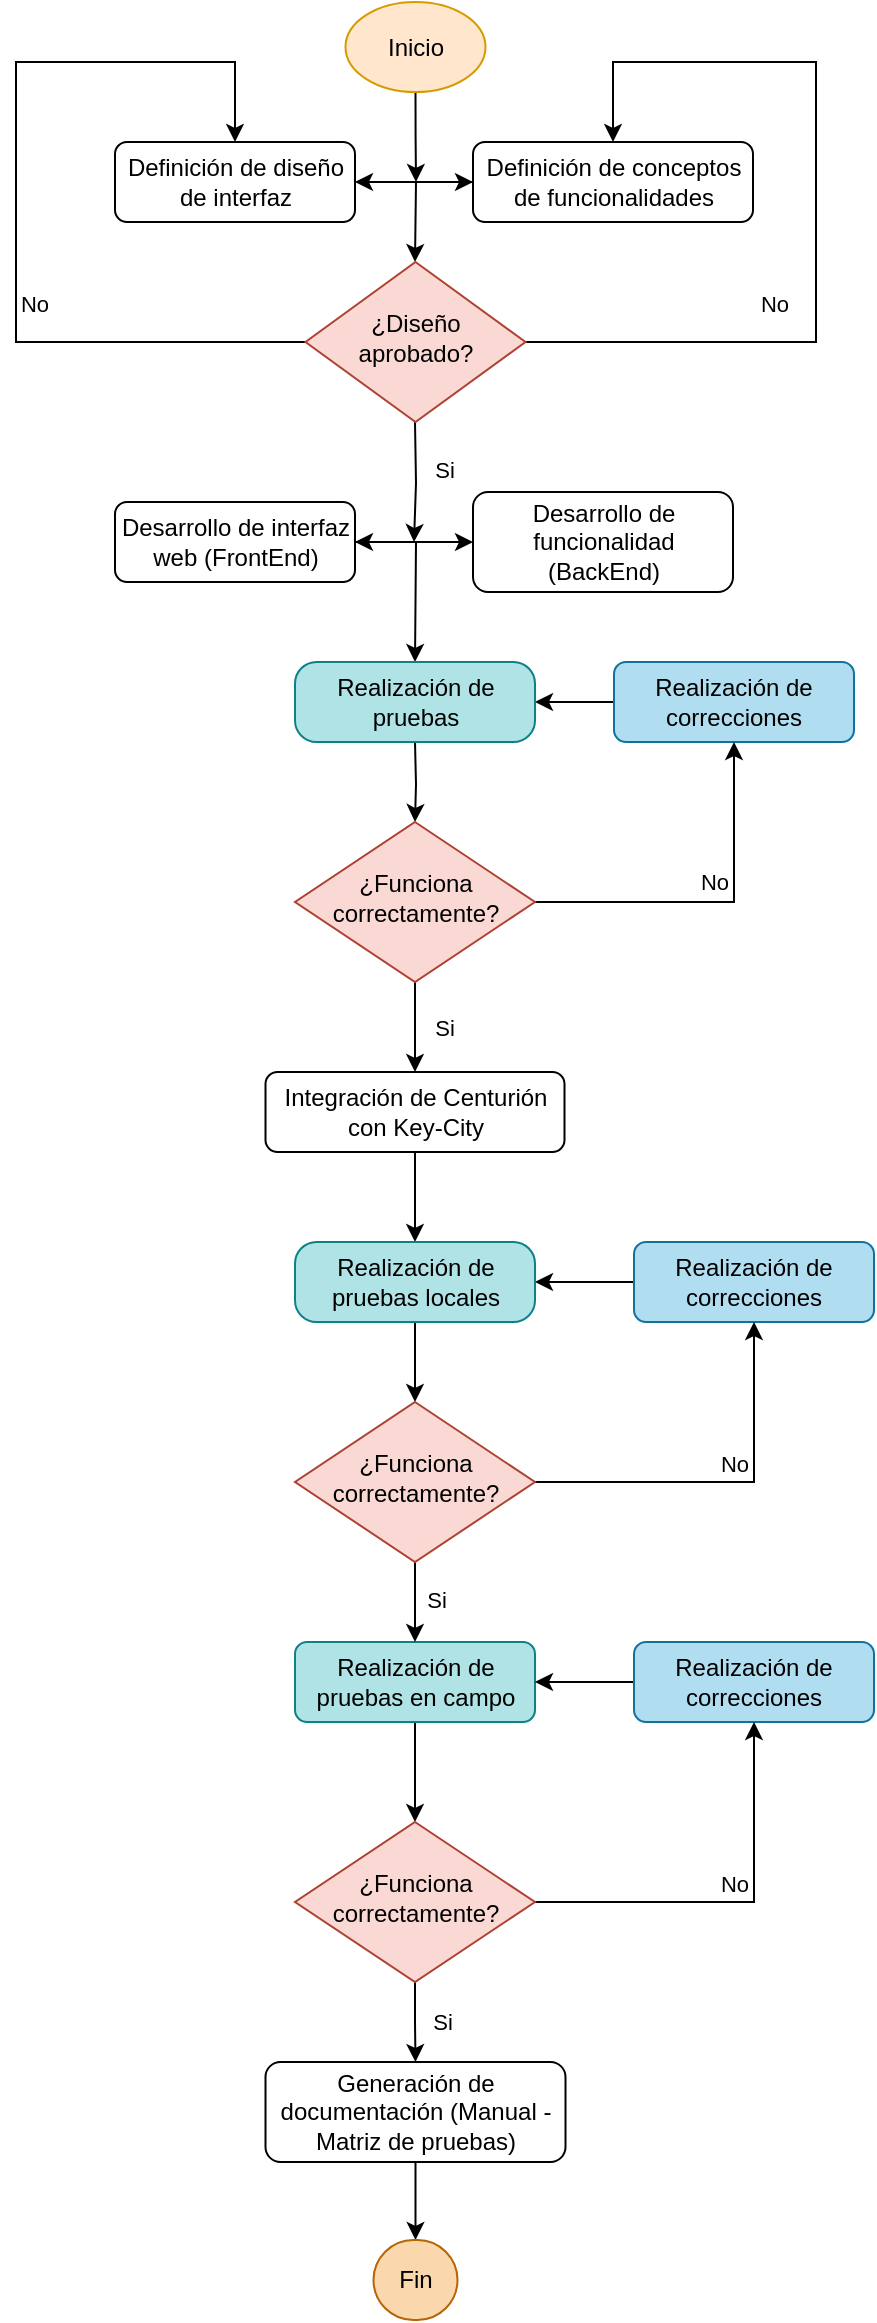 <mxfile version="24.7.17">
  <diagram id="C5RBs43oDa-KdzZeNtuy" name="Page-1">
    <mxGraphModel dx="1050" dy="621" grid="1" gridSize="10" guides="1" tooltips="1" connect="1" arrows="1" fold="1" page="1" pageScale="1" pageWidth="827" pageHeight="1169" math="0" shadow="0">
      <root>
        <mxCell id="WIyWlLk6GJQsqaUBKTNV-0" />
        <mxCell id="WIyWlLk6GJQsqaUBKTNV-1" parent="WIyWlLk6GJQsqaUBKTNV-0" />
        <mxCell id="WIyWlLk6GJQsqaUBKTNV-3" value="Definición de diseño de interfaz" style="rounded=1;whiteSpace=wrap;html=1;fontSize=12;glass=0;strokeWidth=1;shadow=0;" parent="WIyWlLk6GJQsqaUBKTNV-1" vertex="1">
          <mxGeometry x="250.5" y="80" width="120" height="40" as="geometry" />
        </mxCell>
        <mxCell id="fvkWFwUEKV70xZzhZMOs-18" style="edgeStyle=orthogonalEdgeStyle;rounded=0;orthogonalLoop=1;jettySize=auto;html=1;exitX=1;exitY=0.5;exitDx=0;exitDy=0;entryX=0.5;entryY=0;entryDx=0;entryDy=0;" edge="1" parent="WIyWlLk6GJQsqaUBKTNV-1" target="fvkWFwUEKV70xZzhZMOs-0">
          <mxGeometry relative="1" as="geometry">
            <mxPoint x="500" y="40" as="targetPoint" />
            <mxPoint x="450.5" y="180" as="sourcePoint" />
            <Array as="points">
              <mxPoint x="601" y="180" />
              <mxPoint x="601" y="40" />
              <mxPoint x="500" y="40" />
            </Array>
          </mxGeometry>
        </mxCell>
        <mxCell id="fvkWFwUEKV70xZzhZMOs-22" value="No" style="edgeLabel;html=1;align=center;verticalAlign=middle;resizable=0;points=[];" vertex="1" connectable="0" parent="fvkWFwUEKV70xZzhZMOs-18">
          <mxGeometry x="-0.004" y="2" relative="1" as="geometry">
            <mxPoint x="-19" y="45" as="offset" />
          </mxGeometry>
        </mxCell>
        <mxCell id="fvkWFwUEKV70xZzhZMOs-20" style="edgeStyle=orthogonalEdgeStyle;rounded=0;orthogonalLoop=1;jettySize=auto;html=1;exitX=0;exitY=0.5;exitDx=0;exitDy=0;entryX=0.5;entryY=0;entryDx=0;entryDy=0;" edge="1" parent="WIyWlLk6GJQsqaUBKTNV-1" target="WIyWlLk6GJQsqaUBKTNV-3">
          <mxGeometry relative="1" as="geometry">
            <mxPoint x="320" y="40" as="targetPoint" />
            <mxPoint x="350.5" y="180" as="sourcePoint" />
            <Array as="points">
              <mxPoint x="201" y="180" />
              <mxPoint x="201" y="40" />
              <mxPoint x="311" y="40" />
            </Array>
          </mxGeometry>
        </mxCell>
        <mxCell id="fvkWFwUEKV70xZzhZMOs-21" value="No" style="edgeLabel;html=1;align=center;verticalAlign=middle;resizable=0;points=[];" vertex="1" connectable="0" parent="fvkWFwUEKV70xZzhZMOs-20">
          <mxGeometry x="-0.015" y="2" relative="1" as="geometry">
            <mxPoint x="11" y="47" as="offset" />
          </mxGeometry>
        </mxCell>
        <mxCell id="fvkWFwUEKV70xZzhZMOs-27" style="edgeStyle=orthogonalEdgeStyle;rounded=0;orthogonalLoop=1;jettySize=auto;html=1;exitX=0.5;exitY=1;exitDx=0;exitDy=0;" edge="1" parent="WIyWlLk6GJQsqaUBKTNV-1">
          <mxGeometry relative="1" as="geometry">
            <mxPoint x="400" y="280" as="targetPoint" />
            <mxPoint x="400.5" y="220" as="sourcePoint" />
          </mxGeometry>
        </mxCell>
        <mxCell id="fvkWFwUEKV70xZzhZMOs-28" value="Si" style="edgeLabel;html=1;align=center;verticalAlign=middle;resizable=0;points=[];" vertex="1" connectable="0" parent="fvkWFwUEKV70xZzhZMOs-27">
          <mxGeometry x="-0.22" y="1" relative="1" as="geometry">
            <mxPoint x="13" as="offset" />
          </mxGeometry>
        </mxCell>
        <mxCell id="fvkWFwUEKV70xZzhZMOs-29" style="edgeStyle=orthogonalEdgeStyle;rounded=0;orthogonalLoop=1;jettySize=auto;html=1;exitX=1;exitY=0.5;exitDx=0;exitDy=0;entryX=0.5;entryY=0;entryDx=0;entryDy=0;" edge="1" parent="WIyWlLk6GJQsqaUBKTNV-1" source="WIyWlLk6GJQsqaUBKTNV-7">
          <mxGeometry relative="1" as="geometry">
            <mxPoint x="400.5" y="340" as="targetPoint" />
          </mxGeometry>
        </mxCell>
        <mxCell id="WIyWlLk6GJQsqaUBKTNV-7" value="Desarrollo de interfaz web (FrontEnd)" style="rounded=1;whiteSpace=wrap;html=1;fontSize=12;glass=0;strokeWidth=1;shadow=0;" parent="WIyWlLk6GJQsqaUBKTNV-1" vertex="1">
          <mxGeometry x="250.5" y="260" width="120" height="40" as="geometry" />
        </mxCell>
        <mxCell id="fvkWFwUEKV70xZzhZMOs-42" style="edgeStyle=orthogonalEdgeStyle;rounded=0;orthogonalLoop=1;jettySize=auto;html=1;exitX=0.5;exitY=1;exitDx=0;exitDy=0;entryX=0.5;entryY=0;entryDx=0;entryDy=0;" edge="1" parent="WIyWlLk6GJQsqaUBKTNV-1" source="WIyWlLk6GJQsqaUBKTNV-11" target="fvkWFwUEKV70xZzhZMOs-37">
          <mxGeometry relative="1" as="geometry" />
        </mxCell>
        <mxCell id="WIyWlLk6GJQsqaUBKTNV-11" value="Integración de Centurión con Key-City" style="rounded=1;whiteSpace=wrap;html=1;fontSize=12;glass=0;strokeWidth=1;shadow=0;" parent="WIyWlLk6GJQsqaUBKTNV-1" vertex="1">
          <mxGeometry x="325.75" y="545" width="149.5" height="40" as="geometry" />
        </mxCell>
        <mxCell id="WIyWlLk6GJQsqaUBKTNV-12" value="Desarrollo de funcionalidad (BackEnd)" style="rounded=1;whiteSpace=wrap;html=1;fontSize=12;glass=0;strokeWidth=1;shadow=0;" parent="WIyWlLk6GJQsqaUBKTNV-1" vertex="1">
          <mxGeometry x="429.5" y="255" width="130" height="50" as="geometry" />
        </mxCell>
        <mxCell id="fvkWFwUEKV70xZzhZMOs-11" style="edgeStyle=orthogonalEdgeStyle;rounded=0;orthogonalLoop=1;jettySize=auto;html=1;exitX=0;exitY=0.5;exitDx=0;exitDy=0;entryX=0.5;entryY=0;entryDx=0;entryDy=0;" edge="1" parent="WIyWlLk6GJQsqaUBKTNV-1" source="fvkWFwUEKV70xZzhZMOs-0">
          <mxGeometry relative="1" as="geometry">
            <mxPoint x="400.5" y="140" as="targetPoint" />
          </mxGeometry>
        </mxCell>
        <mxCell id="fvkWFwUEKV70xZzhZMOs-0" value="Definición de conceptos de funcionalidades" style="rounded=1;whiteSpace=wrap;html=1;fontSize=12;glass=0;strokeWidth=1;shadow=0;" vertex="1" parent="WIyWlLk6GJQsqaUBKTNV-1">
          <mxGeometry x="429.5" y="80" width="140" height="40" as="geometry" />
        </mxCell>
        <mxCell id="fvkWFwUEKV70xZzhZMOs-2" value="" style="endArrow=classic;startArrow=classic;html=1;rounded=0;entryX=0;entryY=0.5;entryDx=0;entryDy=0;exitX=1;exitY=0.5;exitDx=0;exitDy=0;" edge="1" parent="WIyWlLk6GJQsqaUBKTNV-1" source="WIyWlLk6GJQsqaUBKTNV-3" target="fvkWFwUEKV70xZzhZMOs-0">
          <mxGeometry width="50" height="50" relative="1" as="geometry">
            <mxPoint x="379.5" y="100" as="sourcePoint" />
            <mxPoint x="429.5" y="50" as="targetPoint" />
            <Array as="points" />
          </mxGeometry>
        </mxCell>
        <mxCell id="fvkWFwUEKV70xZzhZMOs-31" style="edgeStyle=orthogonalEdgeStyle;rounded=0;orthogonalLoop=1;jettySize=auto;html=1;exitX=0.5;exitY=1;exitDx=0;exitDy=0;entryX=0.5;entryY=0;entryDx=0;entryDy=0;" edge="1" parent="WIyWlLk6GJQsqaUBKTNV-1" target="fvkWFwUEKV70xZzhZMOs-30">
          <mxGeometry relative="1" as="geometry">
            <mxPoint x="400.5" y="380" as="sourcePoint" />
          </mxGeometry>
        </mxCell>
        <mxCell id="fvkWFwUEKV70xZzhZMOs-33" style="edgeStyle=orthogonalEdgeStyle;rounded=0;orthogonalLoop=1;jettySize=auto;html=1;exitX=0;exitY=0.5;exitDx=0;exitDy=0;entryX=1;entryY=0.5;entryDx=0;entryDy=0;" edge="1" parent="WIyWlLk6GJQsqaUBKTNV-1" source="fvkWFwUEKV70xZzhZMOs-4">
          <mxGeometry relative="1" as="geometry">
            <mxPoint x="460.5" y="360" as="targetPoint" />
          </mxGeometry>
        </mxCell>
        <mxCell id="fvkWFwUEKV70xZzhZMOs-4" value="Realización de correcciones" style="rounded=1;whiteSpace=wrap;html=1;fontSize=12;glass=0;strokeWidth=1;shadow=0;fillColor=#b1ddf0;strokeColor=#10739e;" vertex="1" parent="WIyWlLk6GJQsqaUBKTNV-1">
          <mxGeometry x="500" y="340" width="120" height="40" as="geometry" />
        </mxCell>
        <mxCell id="fvkWFwUEKV70xZzhZMOs-49" style="edgeStyle=orthogonalEdgeStyle;rounded=0;orthogonalLoop=1;jettySize=auto;html=1;exitX=0.5;exitY=1;exitDx=0;exitDy=0;entryX=0.5;entryY=0;entryDx=0;entryDy=0;" edge="1" parent="WIyWlLk6GJQsqaUBKTNV-1" source="fvkWFwUEKV70xZzhZMOs-5" target="fvkWFwUEKV70xZzhZMOs-48">
          <mxGeometry relative="1" as="geometry" />
        </mxCell>
        <mxCell id="fvkWFwUEKV70xZzhZMOs-5" value="Realización de pruebas en campo" style="rounded=1;whiteSpace=wrap;html=1;fontSize=12;glass=0;strokeWidth=1;shadow=0;fillColor=#b0e3e6;strokeColor=#0e8088;" vertex="1" parent="WIyWlLk6GJQsqaUBKTNV-1">
          <mxGeometry x="340.5" y="830" width="120" height="40" as="geometry" />
        </mxCell>
        <mxCell id="fvkWFwUEKV70xZzhZMOs-59" style="edgeStyle=orthogonalEdgeStyle;rounded=0;orthogonalLoop=1;jettySize=auto;html=1;exitX=0.5;exitY=1;exitDx=0;exitDy=0;entryX=0.5;entryY=0;entryDx=0;entryDy=0;" edge="1" parent="WIyWlLk6GJQsqaUBKTNV-1" source="fvkWFwUEKV70xZzhZMOs-6" target="fvkWFwUEKV70xZzhZMOs-58">
          <mxGeometry relative="1" as="geometry" />
        </mxCell>
        <mxCell id="fvkWFwUEKV70xZzhZMOs-6" value="Generación de documentación (Manual - Matriz de pruebas)" style="rounded=1;whiteSpace=wrap;html=1;fontSize=12;glass=0;strokeWidth=1;shadow=0;" vertex="1" parent="WIyWlLk6GJQsqaUBKTNV-1">
          <mxGeometry x="325.75" y="1040" width="150" height="50" as="geometry" />
        </mxCell>
        <mxCell id="fvkWFwUEKV70xZzhZMOs-7" value="Realización de pruebas" style="rounded=1;whiteSpace=wrap;html=1;fontSize=12;glass=0;strokeWidth=1;shadow=0;fillColor=#b0e3e6;strokeColor=#0e8088;arcSize=27;" vertex="1" parent="WIyWlLk6GJQsqaUBKTNV-1">
          <mxGeometry x="340.5" y="340" width="120" height="40" as="geometry" />
        </mxCell>
        <mxCell id="fvkWFwUEKV70xZzhZMOs-45" style="edgeStyle=orthogonalEdgeStyle;rounded=0;orthogonalLoop=1;jettySize=auto;html=1;exitX=0;exitY=0.5;exitDx=0;exitDy=0;entryX=1;entryY=0.5;entryDx=0;entryDy=0;" edge="1" parent="WIyWlLk6GJQsqaUBKTNV-1" source="fvkWFwUEKV70xZzhZMOs-8" target="fvkWFwUEKV70xZzhZMOs-37">
          <mxGeometry relative="1" as="geometry" />
        </mxCell>
        <mxCell id="fvkWFwUEKV70xZzhZMOs-8" value="Realización de correcciones" style="rounded=1;whiteSpace=wrap;html=1;fontSize=12;glass=0;strokeWidth=1;shadow=0;fillColor=#b1ddf0;strokeColor=#10739e;" vertex="1" parent="WIyWlLk6GJQsqaUBKTNV-1">
          <mxGeometry x="510" y="630" width="120" height="40" as="geometry" />
        </mxCell>
        <mxCell id="fvkWFwUEKV70xZzhZMOs-24" value="" style="endArrow=classic;startArrow=classic;html=1;rounded=0;exitX=1;exitY=0.5;exitDx=0;exitDy=0;entryX=0;entryY=0.5;entryDx=0;entryDy=0;" edge="1" parent="WIyWlLk6GJQsqaUBKTNV-1" source="WIyWlLk6GJQsqaUBKTNV-7" target="WIyWlLk6GJQsqaUBKTNV-12">
          <mxGeometry width="50" height="50" relative="1" as="geometry">
            <mxPoint x="360" y="210" as="sourcePoint" />
            <mxPoint x="410" y="160" as="targetPoint" />
          </mxGeometry>
        </mxCell>
        <mxCell id="fvkWFwUEKV70xZzhZMOs-32" style="edgeStyle=orthogonalEdgeStyle;rounded=0;orthogonalLoop=1;jettySize=auto;html=1;exitX=1;exitY=0.5;exitDx=0;exitDy=0;" edge="1" parent="WIyWlLk6GJQsqaUBKTNV-1" source="fvkWFwUEKV70xZzhZMOs-30" target="fvkWFwUEKV70xZzhZMOs-4">
          <mxGeometry relative="1" as="geometry" />
        </mxCell>
        <mxCell id="fvkWFwUEKV70xZzhZMOs-40" value="No" style="edgeLabel;html=1;align=center;verticalAlign=middle;resizable=0;points=[];" vertex="1" connectable="0" parent="fvkWFwUEKV70xZzhZMOs-32">
          <mxGeometry x="0.1" y="1" relative="1" as="geometry">
            <mxPoint x="-9" y="-9" as="offset" />
          </mxGeometry>
        </mxCell>
        <mxCell id="fvkWFwUEKV70xZzhZMOs-38" style="edgeStyle=orthogonalEdgeStyle;rounded=0;orthogonalLoop=1;jettySize=auto;html=1;exitX=0.5;exitY=1;exitDx=0;exitDy=0;entryX=0.5;entryY=0;entryDx=0;entryDy=0;" edge="1" parent="WIyWlLk6GJQsqaUBKTNV-1" source="fvkWFwUEKV70xZzhZMOs-30" target="WIyWlLk6GJQsqaUBKTNV-11">
          <mxGeometry relative="1" as="geometry" />
        </mxCell>
        <mxCell id="fvkWFwUEKV70xZzhZMOs-39" value="Si" style="edgeLabel;html=1;align=center;verticalAlign=middle;resizable=0;points=[];" vertex="1" connectable="0" parent="fvkWFwUEKV70xZzhZMOs-38">
          <mxGeometry x="-0.004" y="1" relative="1" as="geometry">
            <mxPoint x="13" as="offset" />
          </mxGeometry>
        </mxCell>
        <mxCell id="fvkWFwUEKV70xZzhZMOs-30" value="¿Funciona correctamente?" style="rhombus;whiteSpace=wrap;html=1;shadow=0;fontFamily=Helvetica;fontSize=12;align=center;strokeWidth=1;spacing=6;spacingTop=-4;fillColor=#fad9d5;strokeColor=#ae4132;" vertex="1" parent="WIyWlLk6GJQsqaUBKTNV-1">
          <mxGeometry x="340.5" y="420" width="120" height="80" as="geometry" />
        </mxCell>
        <mxCell id="fvkWFwUEKV70xZzhZMOs-43" style="edgeStyle=orthogonalEdgeStyle;rounded=0;orthogonalLoop=1;jettySize=auto;html=1;exitX=0.5;exitY=1;exitDx=0;exitDy=0;entryX=0.5;entryY=0;entryDx=0;entryDy=0;" edge="1" parent="WIyWlLk6GJQsqaUBKTNV-1" source="fvkWFwUEKV70xZzhZMOs-37" target="fvkWFwUEKV70xZzhZMOs-41">
          <mxGeometry relative="1" as="geometry" />
        </mxCell>
        <mxCell id="fvkWFwUEKV70xZzhZMOs-37" value="Realización de pruebas locales" style="rounded=1;whiteSpace=wrap;html=1;fontSize=12;glass=0;strokeWidth=1;shadow=0;fillColor=#b0e3e6;strokeColor=#0e8088;arcSize=27;" vertex="1" parent="WIyWlLk6GJQsqaUBKTNV-1">
          <mxGeometry x="340.5" y="630" width="120" height="40" as="geometry" />
        </mxCell>
        <mxCell id="fvkWFwUEKV70xZzhZMOs-44" style="edgeStyle=orthogonalEdgeStyle;rounded=0;orthogonalLoop=1;jettySize=auto;html=1;exitX=1;exitY=0.5;exitDx=0;exitDy=0;entryX=0.5;entryY=1;entryDx=0;entryDy=0;" edge="1" parent="WIyWlLk6GJQsqaUBKTNV-1" source="fvkWFwUEKV70xZzhZMOs-41" target="fvkWFwUEKV70xZzhZMOs-8">
          <mxGeometry relative="1" as="geometry" />
        </mxCell>
        <mxCell id="fvkWFwUEKV70xZzhZMOs-53" value="No" style="edgeLabel;html=1;align=center;verticalAlign=middle;resizable=0;points=[];" vertex="1" connectable="0" parent="fvkWFwUEKV70xZzhZMOs-44">
          <mxGeometry x="0.173" y="1" relative="1" as="geometry">
            <mxPoint x="-9" y="-8" as="offset" />
          </mxGeometry>
        </mxCell>
        <mxCell id="fvkWFwUEKV70xZzhZMOs-46" style="edgeStyle=orthogonalEdgeStyle;rounded=0;orthogonalLoop=1;jettySize=auto;html=1;exitX=0.5;exitY=1;exitDx=0;exitDy=0;entryX=0.5;entryY=0;entryDx=0;entryDy=0;" edge="1" parent="WIyWlLk6GJQsqaUBKTNV-1" source="fvkWFwUEKV70xZzhZMOs-41" target="fvkWFwUEKV70xZzhZMOs-5">
          <mxGeometry relative="1" as="geometry" />
        </mxCell>
        <mxCell id="fvkWFwUEKV70xZzhZMOs-54" value="Si" style="edgeLabel;html=1;align=center;verticalAlign=middle;resizable=0;points=[];" vertex="1" connectable="0" parent="fvkWFwUEKV70xZzhZMOs-46">
          <mxGeometry x="-0.08" y="-2" relative="1" as="geometry">
            <mxPoint x="12" as="offset" />
          </mxGeometry>
        </mxCell>
        <mxCell id="fvkWFwUEKV70xZzhZMOs-41" value="¿Funciona correctamente?" style="rhombus;whiteSpace=wrap;html=1;shadow=0;fontFamily=Helvetica;fontSize=12;align=center;strokeWidth=1;spacing=6;spacingTop=-4;fillColor=#fad9d5;strokeColor=#ae4132;" vertex="1" parent="WIyWlLk6GJQsqaUBKTNV-1">
          <mxGeometry x="340.5" y="710" width="120" height="80" as="geometry" />
        </mxCell>
        <mxCell id="fvkWFwUEKV70xZzhZMOs-51" style="edgeStyle=orthogonalEdgeStyle;rounded=0;orthogonalLoop=1;jettySize=auto;html=1;exitX=0;exitY=0.5;exitDx=0;exitDy=0;entryX=1;entryY=0.5;entryDx=0;entryDy=0;" edge="1" parent="WIyWlLk6GJQsqaUBKTNV-1" source="fvkWFwUEKV70xZzhZMOs-47" target="fvkWFwUEKV70xZzhZMOs-5">
          <mxGeometry relative="1" as="geometry" />
        </mxCell>
        <mxCell id="fvkWFwUEKV70xZzhZMOs-47" value="Realización de correcciones" style="rounded=1;whiteSpace=wrap;html=1;fontSize=12;glass=0;strokeWidth=1;shadow=0;fillColor=#b1ddf0;strokeColor=#10739e;" vertex="1" parent="WIyWlLk6GJQsqaUBKTNV-1">
          <mxGeometry x="510" y="830" width="120" height="40" as="geometry" />
        </mxCell>
        <mxCell id="fvkWFwUEKV70xZzhZMOs-50" style="edgeStyle=orthogonalEdgeStyle;rounded=0;orthogonalLoop=1;jettySize=auto;html=1;exitX=1;exitY=0.5;exitDx=0;exitDy=0;entryX=0.5;entryY=1;entryDx=0;entryDy=0;" edge="1" parent="WIyWlLk6GJQsqaUBKTNV-1" source="fvkWFwUEKV70xZzhZMOs-48" target="fvkWFwUEKV70xZzhZMOs-47">
          <mxGeometry relative="1" as="geometry" />
        </mxCell>
        <mxCell id="fvkWFwUEKV70xZzhZMOs-55" value="No" style="edgeLabel;html=1;align=center;verticalAlign=middle;resizable=0;points=[];" vertex="1" connectable="0" parent="fvkWFwUEKV70xZzhZMOs-50">
          <mxGeometry x="0.114" relative="1" as="geometry">
            <mxPoint x="-10" y="-8" as="offset" />
          </mxGeometry>
        </mxCell>
        <mxCell id="fvkWFwUEKV70xZzhZMOs-52" style="edgeStyle=orthogonalEdgeStyle;rounded=0;orthogonalLoop=1;jettySize=auto;html=1;exitX=0.5;exitY=1;exitDx=0;exitDy=0;entryX=0.5;entryY=0;entryDx=0;entryDy=0;" edge="1" parent="WIyWlLk6GJQsqaUBKTNV-1" source="fvkWFwUEKV70xZzhZMOs-48" target="fvkWFwUEKV70xZzhZMOs-6">
          <mxGeometry relative="1" as="geometry" />
        </mxCell>
        <mxCell id="fvkWFwUEKV70xZzhZMOs-56" value="Si" style="edgeLabel;html=1;align=center;verticalAlign=middle;resizable=0;points=[];" vertex="1" connectable="0" parent="fvkWFwUEKV70xZzhZMOs-52">
          <mxGeometry x="0.007" y="2" relative="1" as="geometry">
            <mxPoint x="11" as="offset" />
          </mxGeometry>
        </mxCell>
        <mxCell id="fvkWFwUEKV70xZzhZMOs-48" value="¿Funciona correctamente?" style="rhombus;whiteSpace=wrap;html=1;shadow=0;fontFamily=Helvetica;fontSize=12;align=center;strokeWidth=1;spacing=6;spacingTop=-4;fillColor=#fad9d5;strokeColor=#ae4132;" vertex="1" parent="WIyWlLk6GJQsqaUBKTNV-1">
          <mxGeometry x="340.5" y="920" width="120" height="80" as="geometry" />
        </mxCell>
        <mxCell id="fvkWFwUEKV70xZzhZMOs-58" value="Fin" style="rounded=1;whiteSpace=wrap;html=1;fontSize=12;glass=0;strokeWidth=1;shadow=0;fillColor=#fad7ac;strokeColor=#b46504;arcSize=50;" vertex="1" parent="WIyWlLk6GJQsqaUBKTNV-1">
          <mxGeometry x="379.75" y="1129" width="42" height="40" as="geometry" />
        </mxCell>
        <mxCell id="fvkWFwUEKV70xZzhZMOs-60" value="¿Diseño aprobado?" style="rhombus;whiteSpace=wrap;html=1;shadow=0;fontFamily=Helvetica;fontSize=12;align=center;strokeWidth=1;spacing=6;spacingTop=-4;fillColor=#fad9d5;strokeColor=#ae4132;" vertex="1" parent="WIyWlLk6GJQsqaUBKTNV-1">
          <mxGeometry x="345.75" y="140" width="110" height="80" as="geometry" />
        </mxCell>
        <mxCell id="fvkWFwUEKV70xZzhZMOs-62" style="edgeStyle=orthogonalEdgeStyle;rounded=0;orthogonalLoop=1;jettySize=auto;html=1;exitX=0.5;exitY=1;exitDx=0;exitDy=0;" edge="1" parent="WIyWlLk6GJQsqaUBKTNV-1" source="fvkWFwUEKV70xZzhZMOs-61">
          <mxGeometry relative="1" as="geometry">
            <mxPoint x="401" y="100" as="targetPoint" />
          </mxGeometry>
        </mxCell>
        <mxCell id="fvkWFwUEKV70xZzhZMOs-61" value="Inicio" style="ellipse;whiteSpace=wrap;html=1;fillColor=#ffe6cc;strokeColor=#d79b00;" vertex="1" parent="WIyWlLk6GJQsqaUBKTNV-1">
          <mxGeometry x="365.75" y="10" width="70" height="45" as="geometry" />
        </mxCell>
      </root>
    </mxGraphModel>
  </diagram>
</mxfile>
